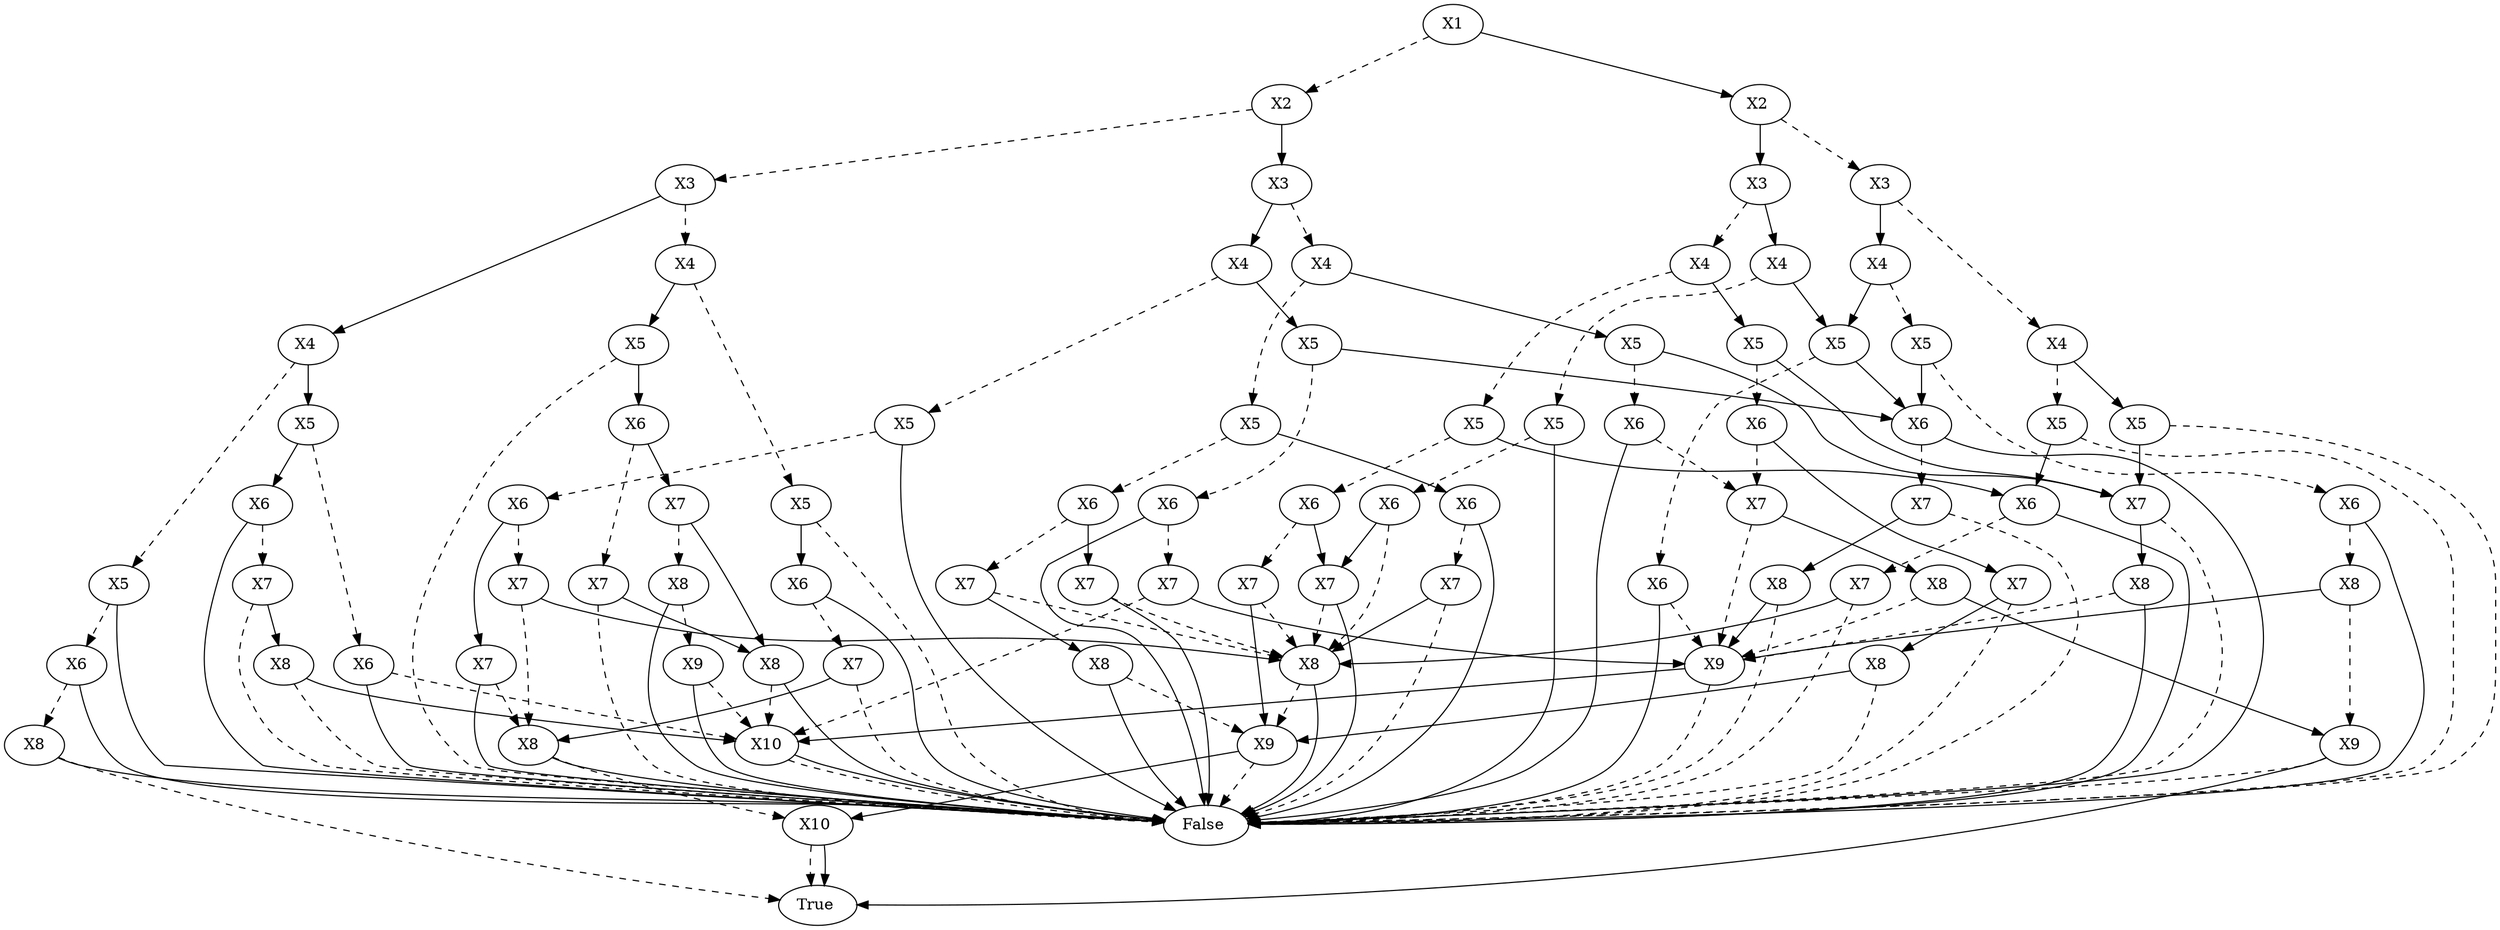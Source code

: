 digraph{2638787086928[label=X1]2638802964464[label="X2"]
2638787086928 -> 2638802964464[style=dashed label="" fontcolor = gray]
2638802966864[label="X3"]
2638802964464 -> 2638802966864[style=dashed label="" fontcolor = gray]
2638802964304[label="X4"]
2638802966864 -> 2638802964304[style=dashed label="" fontcolor = gray]
2638802967344[label="X5"]
2638802964304 -> 2638802967344[style=dashed label="" fontcolor = gray]
2638787679472[label="False"]
2638802967344 -> 2638787679472[style=dashed label="" fontcolor = gray]
2638802974704[label="X6 "]
2638802967344 -> 2638802974704 [label="" fontcolor = gray]
2638802972944[label="X7"]
2638802974704 -> 2638802972944[style=dashed label="" fontcolor = gray]
2638787679472[label="False"]
2638802972944 -> 2638787679472[style=dashed label="" fontcolor = gray]
2638802976144[label="X8 "]
2638802972944 -> 2638802976144 [label="" fontcolor = gray]
2638802964784[label="X10"]
2638802976144 -> 2638802964784[style=dashed label="" fontcolor = gray]
2638787678832[label="True"]
2638802964784 -> 2638787678832[style=dashed label="" fontcolor = gray]
2638787678832[label="True "]
2638802964784 -> 2638787678832 [label="" fontcolor = gray]
2638787679472[label="False "]
2638802976144 -> 2638787679472 [label="" fontcolor = gray]
2638787679472[label="False "]
2638802974704 -> 2638787679472 [label="" fontcolor = gray]
2638802965584[label="X5 "]
2638802964304 -> 2638802965584 [label="" fontcolor = gray]
2638787679472[label="False"]
2638802965584 -> 2638787679472[style=dashed label="" fontcolor = gray]
2638802971184[label="X6 "]
2638802965584 -> 2638802971184 [label="" fontcolor = gray]
2638802961264[label="X7"]
2638802971184 -> 2638802961264[style=dashed label="" fontcolor = gray]
2638787679472[label="False"]
2638802961264 -> 2638787679472[style=dashed label="" fontcolor = gray]
2638802801584[label="X8 "]
2638802961264 -> 2638802801584 [label="" fontcolor = gray]
2638802799664[label="X10"]
2638802801584 -> 2638802799664[style=dashed label="" fontcolor = gray]
2638787679472[label="False"]
2638802799664 -> 2638787679472[style=dashed label="" fontcolor = gray]
2638787679472[label="False "]
2638802799664 -> 2638787679472 [label="" fontcolor = gray]
2638787679472[label="False "]
2638802801584 -> 2638787679472 [label="" fontcolor = gray]
2638802964944[label="X7 "]
2638802971184 -> 2638802964944 [label="" fontcolor = gray]
2638803352816[label="X8"]
2638802964944 -> 2638803352816[style=dashed label="" fontcolor = gray]
2638803344656[label="X9"]
2638803352816 -> 2638803344656[style=dashed label="" fontcolor = gray]
2638802799664[label="X10"]
2638803344656 -> 2638802799664[style=dashed label="" fontcolor = gray]
2638787679472[label="False "]
2638803344656 -> 2638787679472 [label="" fontcolor = gray]
2638787679472[label="False "]
2638803352816 -> 2638787679472 [label="" fontcolor = gray]
2638802801584[label="X8 "]
2638802964944 -> 2638802801584 [label="" fontcolor = gray]
2638802967664[label="X4 "]
2638802966864 -> 2638802967664 [label="" fontcolor = gray]
2638802967824[label="X5"]
2638802967664 -> 2638802967824[style=dashed label="" fontcolor = gray]
2638803344976[label="X6"]
2638802967824 -> 2638803344976[style=dashed label="" fontcolor = gray]
2638803346096[label="X8"]
2638803344976 -> 2638803346096[style=dashed label="" fontcolor = gray]
2638787678832[label="True"]
2638803346096 -> 2638787678832[style=dashed label="" fontcolor = gray]
2638787679472[label="False "]
2638803346096 -> 2638787679472 [label="" fontcolor = gray]
2638787679472[label="False "]
2638803344976 -> 2638787679472 [label="" fontcolor = gray]
2638787679472[label="False "]
2638802967824 -> 2638787679472 [label="" fontcolor = gray]
2638802811664[label="X5 "]
2638802967664 -> 2638802811664 [label="" fontcolor = gray]
2638787478224[label="X6"]
2638802811664 -> 2638787478224[style=dashed label="" fontcolor = gray]
2638802799664[label="X10"]
2638787478224 -> 2638802799664[style=dashed label="" fontcolor = gray]
2638787679472[label="False "]
2638787478224 -> 2638787679472 [label="" fontcolor = gray]
2638787484464[label="X6 "]
2638802811664 -> 2638787484464 [label="" fontcolor = gray]
2638787491664[label="X7"]
2638787484464 -> 2638787491664[style=dashed label="" fontcolor = gray]
2638787679472[label="False"]
2638787491664 -> 2638787679472[style=dashed label="" fontcolor = gray]
2638787489904[label="X8 "]
2638787491664 -> 2638787489904 [label="" fontcolor = gray]
2638787679472[label="False"]
2638787489904 -> 2638787679472[style=dashed label="" fontcolor = gray]
2638802799664[label="X10 "]
2638787489904 -> 2638802799664 [label="" fontcolor = gray]
2638787679472[label="False "]
2638787484464 -> 2638787679472 [label="" fontcolor = gray]
2638802968144[label="X3 "]
2638802964464 -> 2638802968144 [label="" fontcolor = gray]
2638802709200[label="X4"]
2638802968144 -> 2638802709200[style=dashed label="" fontcolor = gray]
2638787477744[label="X5"]
2638802709200 -> 2638787477744[style=dashed label="" fontcolor = gray]
2638787482704[label="X6"]
2638787477744 -> 2638787482704[style=dashed label="" fontcolor = gray]
2638787478704[label="X7"]
2638787482704 -> 2638787478704[style=dashed label="" fontcolor = gray]
2638787481744[label="X8"]
2638787478704 -> 2638787481744[style=dashed label="" fontcolor = gray]
2638787477584[label="X9"]
2638787481744 -> 2638787477584[style=dashed label="" fontcolor = gray]
2638787679472[label="False"]
2638787477584 -> 2638787679472[style=dashed label="" fontcolor = gray]
2638802964784[label="X10 "]
2638787477584 -> 2638802964784 [label="" fontcolor = gray]
2638787679472[label="False "]
2638787481744 -> 2638787679472 [label="" fontcolor = gray]
2638787478544[label="X8 "]
2638787478704 -> 2638787478544 [label="" fontcolor = gray]
2638787477584[label="X9"]
2638787478544 -> 2638787477584[style=dashed label="" fontcolor = gray]
2638787679472[label="False "]
2638787478544 -> 2638787679472 [label="" fontcolor = gray]
2638787479184[label="X7 "]
2638787482704 -> 2638787479184 [label="" fontcolor = gray]
2638787481744[label="X8"]
2638787479184 -> 2638787481744[style=dashed label="" fontcolor = gray]
2638787679472[label="False "]
2638787479184 -> 2638787679472 [label="" fontcolor = gray]
2638787483024[label="X6 "]
2638787477744 -> 2638787483024 [label="" fontcolor = gray]
2638787489104[label="X7"]
2638787483024 -> 2638787489104[style=dashed label="" fontcolor = gray]
2638787679472[label="False"]
2638787489104 -> 2638787679472[style=dashed label="" fontcolor = gray]
2638787481744[label="X8 "]
2638787489104 -> 2638787481744 [label="" fontcolor = gray]
2638787679472[label="False "]
2638787483024 -> 2638787679472 [label="" fontcolor = gray]
2638787480624[label="X5 "]
2638802709200 -> 2638787480624 [label="" fontcolor = gray]
2638787487824[label="X6"]
2638787480624 -> 2638787487824[style=dashed label="" fontcolor = gray]
2638787486224[label="X7"]
2638787487824 -> 2638787486224[style=dashed label="" fontcolor = gray]
2638787490864[label="X9"]
2638787486224 -> 2638787490864[style=dashed label="" fontcolor = gray]
2638787679472[label="False"]
2638787490864 -> 2638787679472[style=dashed label="" fontcolor = gray]
2638802799664[label="X10 "]
2638787490864 -> 2638802799664 [label="" fontcolor = gray]
2638787368816[label="X8 "]
2638787486224 -> 2638787368816 [label="" fontcolor = gray]
2638787490864[label="X9"]
2638787368816 -> 2638787490864[style=dashed label="" fontcolor = gray]
2638787376816[label="X9 "]
2638787368816 -> 2638787376816 [label="" fontcolor = gray]
2638787679472[label="False"]
2638787376816 -> 2638787679472[style=dashed label="" fontcolor = gray]
2638787678832[label="True "]
2638787376816 -> 2638787678832 [label="" fontcolor = gray]
2638787679472[label="False "]
2638787487824 -> 2638787679472 [label="" fontcolor = gray]
2638787369136[label="X7 "]
2638787480624 -> 2638787369136 [label="" fontcolor = gray]
2638787679472[label="False"]
2638787369136 -> 2638787679472[style=dashed label="" fontcolor = gray]
2638787377616[label="X8 "]
2638787369136 -> 2638787377616 [label="" fontcolor = gray]
2638787490864[label="X9"]
2638787377616 -> 2638787490864[style=dashed label="" fontcolor = gray]
2638787679472[label="False "]
2638787377616 -> 2638787679472 [label="" fontcolor = gray]
2638787482864[label="X4 "]
2638802968144 -> 2638787482864 [label="" fontcolor = gray]
2638787489264[label="X5"]
2638787482864 -> 2638787489264[style=dashed label="" fontcolor = gray]
2638787787216[label="X6"]
2638787489264 -> 2638787787216[style=dashed label="" fontcolor = gray]
2638787776336[label="X7"]
2638787787216 -> 2638787776336[style=dashed label="" fontcolor = gray]
2638802976144[label="X8"]
2638787776336 -> 2638802976144[style=dashed label="" fontcolor = gray]
2638787481744[label="X8 "]
2638787776336 -> 2638787481744 [label="" fontcolor = gray]
2638787562704[label="X7 "]
2638787787216 -> 2638787562704 [label="" fontcolor = gray]
2638802976144[label="X8"]
2638787562704 -> 2638802976144[style=dashed label="" fontcolor = gray]
2638787679472[label="False "]
2638787562704 -> 2638787679472 [label="" fontcolor = gray]
2638787679472[label="False "]
2638787489264 -> 2638787679472 [label="" fontcolor = gray]
2638787368016[label="X5 "]
2638787482864 -> 2638787368016 [label="" fontcolor = gray]
2638787571184[label="X6"]
2638787368016 -> 2638787571184[style=dashed label="" fontcolor = gray]
2638787562384[label="X7"]
2638787571184 -> 2638787562384[style=dashed label="" fontcolor = gray]
2638802799664[label="X10"]
2638787562384 -> 2638802799664[style=dashed label="" fontcolor = gray]
2638787490864[label="X9 "]
2638787562384 -> 2638787490864 [label="" fontcolor = gray]
2638787679472[label="False "]
2638787571184 -> 2638787679472 [label="" fontcolor = gray]
2638787560304[label="X6 "]
2638787368016 -> 2638787560304 [label="" fontcolor = gray]
2638787569584[label="X7"]
2638787560304 -> 2638787569584[style=dashed label="" fontcolor = gray]
2638787679472[label="False"]
2638787569584 -> 2638787679472[style=dashed label="" fontcolor = gray]
2638787569744[label="X8 "]
2638787569584 -> 2638787569744 [label="" fontcolor = gray]
2638787679472[label="False"]
2638787569744 -> 2638787679472[style=dashed label="" fontcolor = gray]
2638787490864[label="X9 "]
2638787569744 -> 2638787490864 [label="" fontcolor = gray]
2638787679472[label="False "]
2638787560304 -> 2638787679472 [label="" fontcolor = gray]
2638802969264[label="X2 "]
2638787086928 -> 2638802969264 [label="" fontcolor = gray]
2638787573584[label="X3"]
2638802969264 -> 2638787573584[style=dashed label="" fontcolor = gray]
2638787568624[label="X4"]
2638787573584 -> 2638787568624[style=dashed label="" fontcolor = gray]
2638787105232[label="X5"]
2638787568624 -> 2638787105232[style=dashed label="" fontcolor = gray]
2638787679472[label="False"]
2638787105232 -> 2638787679472[style=dashed label="" fontcolor = gray]
2638787109552[label="X6 "]
2638787105232 -> 2638787109552 [label="" fontcolor = gray]
2638787106032[label="X7"]
2638787109552 -> 2638787106032[style=dashed label="" fontcolor = gray]
2638787679472[label="False"]
2638787106032 -> 2638787679472[style=dashed label="" fontcolor = gray]
2638787481744[label="X8 "]
2638787106032 -> 2638787481744 [label="" fontcolor = gray]
2638787679472[label="False "]
2638787109552 -> 2638787679472 [label="" fontcolor = gray]
2638787106672[label="X5 "]
2638787568624 -> 2638787106672 [label="" fontcolor = gray]
2638787679472[label="False"]
2638787106672 -> 2638787679472[style=dashed label="" fontcolor = gray]
2638787369136[label="X7 "]
2638787106672 -> 2638787369136 [label="" fontcolor = gray]
2638787571824[label="X4 "]
2638787573584 -> 2638787571824 [label="" fontcolor = gray]
2638787115152[label="X5"]
2638787571824 -> 2638787115152[style=dashed label="" fontcolor = gray]
2638787113072[label="X6"]
2638787115152 -> 2638787113072[style=dashed label="" fontcolor = gray]
2638787108432[label="X8"]
2638787113072 -> 2638787108432[style=dashed label="" fontcolor = gray]
2638787376816[label="X9"]
2638787108432 -> 2638787376816[style=dashed label="" fontcolor = gray]
2638787490864[label="X9 "]
2638787108432 -> 2638787490864 [label="" fontcolor = gray]
2638787679472[label="False "]
2638787113072 -> 2638787679472 [label="" fontcolor = gray]
2638787560304[label="X6 "]
2638787115152 -> 2638787560304 [label="" fontcolor = gray]
2638787107312[label="X5 "]
2638787571824 -> 2638787107312 [label="" fontcolor = gray]
2638787112432[label="X6"]
2638787107312 -> 2638787112432[style=dashed label="" fontcolor = gray]
2638787490864[label="X9"]
2638787112432 -> 2638787490864[style=dashed label="" fontcolor = gray]
2638787679472[label="False "]
2638787112432 -> 2638787679472 [label="" fontcolor = gray]
2638787560304[label="X6 "]
2638787107312 -> 2638787560304 [label="" fontcolor = gray]
2638787568144[label="X3 "]
2638802969264 -> 2638787568144 [label="" fontcolor = gray]
2638787101552[label="X4"]
2638787568144 -> 2638787101552[style=dashed label="" fontcolor = gray]
2638803378544[label="X5"]
2638787101552 -> 2638803378544[style=dashed label="" fontcolor = gray]
2638803374704[label="X6"]
2638803378544 -> 2638803374704[style=dashed label="" fontcolor = gray]
2638803380784[label="X7"]
2638803374704 -> 2638803380784[style=dashed label="" fontcolor = gray]
2638787481744[label="X8"]
2638803380784 -> 2638787481744[style=dashed label="" fontcolor = gray]
2638787477584[label="X9 "]
2638803380784 -> 2638787477584 [label="" fontcolor = gray]
2638803382864[label="X7 "]
2638803374704 -> 2638803382864 [label="" fontcolor = gray]
2638787481744[label="X8"]
2638803382864 -> 2638787481744[style=dashed label="" fontcolor = gray]
2638787679472[label="False "]
2638803382864 -> 2638787679472 [label="" fontcolor = gray]
2638787109552[label="X6 "]
2638803378544 -> 2638787109552 [label="" fontcolor = gray]
2638803377104[label="X5 "]
2638787101552 -> 2638803377104 [label="" fontcolor = gray]
2638803385584[label="X6"]
2638803377104 -> 2638803385584[style=dashed label="" fontcolor = gray]
2638787486224[label="X7"]
2638803385584 -> 2638787486224[style=dashed label="" fontcolor = gray]
2638803372304[label="X7 "]
2638803385584 -> 2638803372304 [label="" fontcolor = gray]
2638787679472[label="False"]
2638803372304 -> 2638787679472[style=dashed label="" fontcolor = gray]
2638803093296[label="X8 "]
2638803372304 -> 2638803093296 [label="" fontcolor = gray]
2638787679472[label="False"]
2638803093296 -> 2638787679472[style=dashed label="" fontcolor = gray]
2638787477584[label="X9 "]
2638803093296 -> 2638787477584 [label="" fontcolor = gray]
2638787369136[label="X7 "]
2638803377104 -> 2638787369136 [label="" fontcolor = gray]
2638803377424[label="X4 "]
2638787568144 -> 2638803377424 [label="" fontcolor = gray]
2638803093456[label="X5"]
2638803377424 -> 2638803093456[style=dashed label="" fontcolor = gray]
2638803095696[label="X6"]
2638803093456 -> 2638803095696[style=dashed label="" fontcolor = gray]
2638787481744[label="X8"]
2638803095696 -> 2638787481744[style=dashed label="" fontcolor = gray]
2638803382864[label="X7 "]
2638803095696 -> 2638803382864 [label="" fontcolor = gray]
2638787679472[label="False "]
2638803093456 -> 2638787679472 [label="" fontcolor = gray]
2638787107312[label="X5 "]
2638803377424 -> 2638787107312 [label="" fontcolor = gray]
}